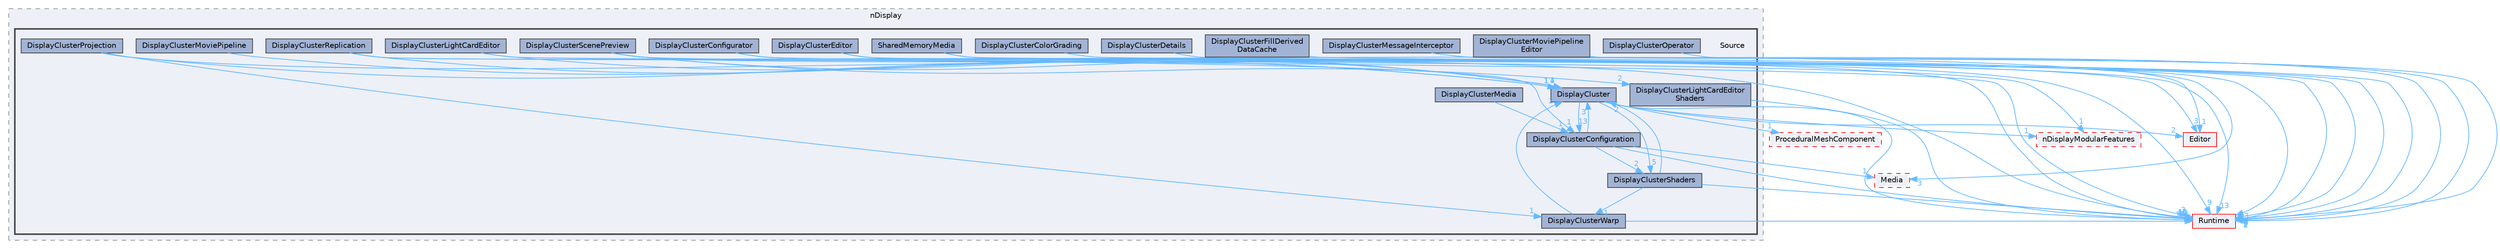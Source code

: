 digraph "Source"
{
 // INTERACTIVE_SVG=YES
 // LATEX_PDF_SIZE
  bgcolor="transparent";
  edge [fontname=Helvetica,fontsize=10,labelfontname=Helvetica,labelfontsize=10];
  node [fontname=Helvetica,fontsize=10,shape=box,height=0.2,width=0.4];
  compound=true
  subgraph clusterdir_34fc0e4ee0b6c717ac7074402b7ef419 {
    graph [ bgcolor="#edf0f7", pencolor="grey50", label="nDisplay", fontname=Helvetica,fontsize=10 style="filled,dashed", URL="dir_34fc0e4ee0b6c717ac7074402b7ef419.html",tooltip=""]
  subgraph clusterdir_acbfb3df7bc9decc780320b5cf3ee935 {
    graph [ bgcolor="#edf0f7", pencolor="grey25", label="", fontname=Helvetica,fontsize=10 style="filled,bold", URL="dir_acbfb3df7bc9decc780320b5cf3ee935.html",tooltip=""]
    dir_acbfb3df7bc9decc780320b5cf3ee935 [shape=plaintext, label="Source"];
  dir_d83c855bf8b66896400089d2317d0824 [label="DisplayCluster", fillcolor="#a2b4d6", color="grey25", style="filled", URL="dir_d83c855bf8b66896400089d2317d0824.html",tooltip=""];
  dir_864ca43c87afec748a6f21575c12094e [label="DisplayClusterColorGrading", fillcolor="#a2b4d6", color="grey25", style="filled", URL="dir_864ca43c87afec748a6f21575c12094e.html",tooltip=""];
  dir_96e45f3eefa341c89ab99fae333c719c [label="DisplayClusterConfiguration", fillcolor="#a2b4d6", color="grey25", style="filled", URL="dir_96e45f3eefa341c89ab99fae333c719c.html",tooltip=""];
  dir_273bd68597cd91b8afaf0cdb4c057e76 [label="DisplayClusterConfigurator", fillcolor="#a2b4d6", color="grey25", style="filled", URL="dir_273bd68597cd91b8afaf0cdb4c057e76.html",tooltip=""];
  dir_b84187269d5c1f7beef56c6b3a256a2b [label="DisplayClusterDetails", fillcolor="#a2b4d6", color="grey25", style="filled", URL="dir_b84187269d5c1f7beef56c6b3a256a2b.html",tooltip=""];
  dir_a349d6ca9c48cabba98e6ae8a728beb6 [label="DisplayClusterEditor", fillcolor="#a2b4d6", color="grey25", style="filled", URL="dir_a349d6ca9c48cabba98e6ae8a728beb6.html",tooltip=""];
  dir_eb5916cb825b03510c8245e7ef7a234c [label="DisplayClusterFillDerived\lDataCache", fillcolor="#a2b4d6", color="grey25", style="filled", URL="dir_eb5916cb825b03510c8245e7ef7a234c.html",tooltip=""];
  dir_ab88eb87d4fbc95cef06c73996b3ce37 [label="DisplayClusterLightCardEditor", fillcolor="#a2b4d6", color="grey25", style="filled", URL="dir_ab88eb87d4fbc95cef06c73996b3ce37.html",tooltip=""];
  dir_d4c31d4d943e549d2a4458ed1413a3d0 [label="DisplayClusterLightCardEditor\lShaders", fillcolor="#a2b4d6", color="grey25", style="filled", URL="dir_d4c31d4d943e549d2a4458ed1413a3d0.html",tooltip=""];
  dir_b062d42797e56fd4138fb5373ad473ce [label="DisplayClusterMedia", fillcolor="#a2b4d6", color="grey25", style="filled", URL="dir_b062d42797e56fd4138fb5373ad473ce.html",tooltip=""];
  dir_1f3a6b17e31c97a18750e218e27807c3 [label="DisplayClusterMessageInterceptor", fillcolor="#a2b4d6", color="grey25", style="filled", URL="dir_1f3a6b17e31c97a18750e218e27807c3.html",tooltip=""];
  dir_4abad7781b241613b348bbf0fafb41af [label="DisplayClusterMoviePipeline", fillcolor="#a2b4d6", color="grey25", style="filled", URL="dir_4abad7781b241613b348bbf0fafb41af.html",tooltip=""];
  dir_6bd42a52d379066630985ce11a46bb89 [label="DisplayClusterMoviePipeline\lEditor", fillcolor="#a2b4d6", color="grey25", style="filled", URL="dir_6bd42a52d379066630985ce11a46bb89.html",tooltip=""];
  dir_9753a73851a5d2fd93e18d20ccf0d9fd [label="DisplayClusterOperator", fillcolor="#a2b4d6", color="grey25", style="filled", URL="dir_9753a73851a5d2fd93e18d20ccf0d9fd.html",tooltip=""];
  dir_b89ae3ab7ebb205c5190c0557d541b6d [label="DisplayClusterProjection", fillcolor="#a2b4d6", color="grey25", style="filled", URL="dir_b89ae3ab7ebb205c5190c0557d541b6d.html",tooltip=""];
  dir_5e6da09b900e5e2e223e937d44960ea5 [label="DisplayClusterReplication", fillcolor="#a2b4d6", color="grey25", style="filled", URL="dir_5e6da09b900e5e2e223e937d44960ea5.html",tooltip=""];
  dir_dd385a36c77a8e3d82118a92e4d07d59 [label="DisplayClusterScenePreview", fillcolor="#a2b4d6", color="grey25", style="filled", URL="dir_dd385a36c77a8e3d82118a92e4d07d59.html",tooltip=""];
  dir_581e12d42aa2b5fed96348dbd9155d5d [label="DisplayClusterShaders", fillcolor="#a2b4d6", color="grey25", style="filled", URL="dir_581e12d42aa2b5fed96348dbd9155d5d.html",tooltip=""];
  dir_52b965c3c783bb902f13f2edd38d51f0 [label="DisplayClusterWarp", fillcolor="#a2b4d6", color="grey25", style="filled", URL="dir_52b965c3c783bb902f13f2edd38d51f0.html",tooltip=""];
  dir_767900a444334f384cd99b706ba512bf [label="SharedMemoryMedia", fillcolor="#a2b4d6", color="grey25", style="filled", URL="dir_767900a444334f384cd99b706ba512bf.html",tooltip=""];
  }
  }
  dir_18f6a0de9fd8cd322aba1ce25fd47a39 [label="ProceduralMeshComponent", fillcolor="#edf0f7", color="red", style="filled,dashed", URL="dir_18f6a0de9fd8cd322aba1ce25fd47a39.html",tooltip=""];
  dir_3a48a7104335b96ad55b61ee490980f0 [label="nDisplayModularFeatures", fillcolor="#edf0f7", color="red", style="filled,dashed", URL="dir_3a48a7104335b96ad55b61ee490980f0.html",tooltip=""];
  dir_7536b172fbd480bfd146a1b1acd6856b [label="Runtime", fillcolor="#edf0f7", color="red", style="filled", URL="dir_7536b172fbd480bfd146a1b1acd6856b.html",tooltip=""];
  dir_b26507eead720464ba2ac6bbc6dcec5f [label="Editor", fillcolor="#edf0f7", color="red", style="filled", URL="dir_b26507eead720464ba2ac6bbc6dcec5f.html",tooltip=""];
  dir_e7545ee2be72abf41ff78291809f57ef [label="Media", fillcolor="#edf0f7", color="red", style="filled,dashed", URL="dir_e7545ee2be72abf41ff78291809f57ef.html",tooltip=""];
  dir_d83c855bf8b66896400089d2317d0824->dir_18f6a0de9fd8cd322aba1ce25fd47a39 [headlabel="1", labeldistance=1.5 headhref="dir_000316_000769.html" href="dir_000316_000769.html" color="steelblue1" fontcolor="steelblue1"];
  dir_d83c855bf8b66896400089d2317d0824->dir_581e12d42aa2b5fed96348dbd9155d5d [headlabel="5", labeldistance=1.5 headhref="dir_000316_000335.html" href="dir_000316_000335.html" color="steelblue1" fontcolor="steelblue1"];
  dir_d83c855bf8b66896400089d2317d0824->dir_7536b172fbd480bfd146a1b1acd6856b [headlabel="156", labeldistance=1.5 headhref="dir_000316_000984.html" href="dir_000316_000984.html" color="steelblue1" fontcolor="steelblue1"];
  dir_d83c855bf8b66896400089d2317d0824->dir_96e45f3eefa341c89ab99fae333c719c [headlabel="13", labeldistance=1.5 headhref="dir_000316_000318.html" href="dir_000316_000318.html" color="steelblue1" fontcolor="steelblue1"];
  dir_d83c855bf8b66896400089d2317d0824->dir_b26507eead720464ba2ac6bbc6dcec5f [headlabel="2", labeldistance=1.5 headhref="dir_000316_000357.html" href="dir_000316_000357.html" color="steelblue1" fontcolor="steelblue1"];
  dir_d83c855bf8b66896400089d2317d0824->dir_3a48a7104335b96ad55b61ee490980f0 [headlabel="1", labeldistance=1.5 headhref="dir_000316_000687.html" href="dir_000316_000687.html" color="steelblue1" fontcolor="steelblue1"];
  dir_864ca43c87afec748a6f21575c12094e->dir_7536b172fbd480bfd146a1b1acd6856b [headlabel="3", labeldistance=1.5 headhref="dir_000317_000984.html" href="dir_000317_000984.html" color="steelblue1" fontcolor="steelblue1"];
  dir_96e45f3eefa341c89ab99fae333c719c->dir_7536b172fbd480bfd146a1b1acd6856b [headlabel="52", labeldistance=1.5 headhref="dir_000318_000984.html" href="dir_000318_000984.html" color="steelblue1" fontcolor="steelblue1"];
  dir_96e45f3eefa341c89ab99fae333c719c->dir_581e12d42aa2b5fed96348dbd9155d5d [headlabel="2", labeldistance=1.5 headhref="dir_000318_000335.html" href="dir_000318_000335.html" color="steelblue1" fontcolor="steelblue1"];
  dir_96e45f3eefa341c89ab99fae333c719c->dir_e7545ee2be72abf41ff78291809f57ef [headlabel="1", labeldistance=1.5 headhref="dir_000318_000610.html" href="dir_000318_000610.html" color="steelblue1" fontcolor="steelblue1"];
  dir_96e45f3eefa341c89ab99fae333c719c->dir_d83c855bf8b66896400089d2317d0824 [headlabel="3", labeldistance=1.5 headhref="dir_000318_000316.html" href="dir_000318_000316.html" color="steelblue1" fontcolor="steelblue1"];
  dir_273bd68597cd91b8afaf0cdb4c057e76->dir_7536b172fbd480bfd146a1b1acd6856b [headlabel="13", labeldistance=1.5 headhref="dir_000319_000984.html" href="dir_000319_000984.html" color="steelblue1" fontcolor="steelblue1"];
  dir_273bd68597cd91b8afaf0cdb4c057e76->dir_b26507eead720464ba2ac6bbc6dcec5f [headlabel="3", labeldistance=1.5 headhref="dir_000319_000357.html" href="dir_000319_000357.html" color="steelblue1" fontcolor="steelblue1"];
  dir_b84187269d5c1f7beef56c6b3a256a2b->dir_7536b172fbd480bfd146a1b1acd6856b [headlabel="3", labeldistance=1.5 headhref="dir_000320_000984.html" href="dir_000320_000984.html" color="steelblue1" fontcolor="steelblue1"];
  dir_a349d6ca9c48cabba98e6ae8a728beb6->dir_7536b172fbd480bfd146a1b1acd6856b [headlabel="3", labeldistance=1.5 headhref="dir_000321_000984.html" href="dir_000321_000984.html" color="steelblue1" fontcolor="steelblue1"];
  dir_a349d6ca9c48cabba98e6ae8a728beb6->dir_b26507eead720464ba2ac6bbc6dcec5f [headlabel="1", labeldistance=1.5 headhref="dir_000321_000357.html" href="dir_000321_000357.html" color="steelblue1" fontcolor="steelblue1"];
  dir_eb5916cb825b03510c8245e7ef7a234c->dir_7536b172fbd480bfd146a1b1acd6856b [headlabel="9", labeldistance=1.5 headhref="dir_000322_000984.html" href="dir_000322_000984.html" color="steelblue1" fontcolor="steelblue1"];
  dir_ab88eb87d4fbc95cef06c73996b3ce37->dir_7536b172fbd480bfd146a1b1acd6856b [headlabel="3", labeldistance=1.5 headhref="dir_000323_000984.html" href="dir_000323_000984.html" color="steelblue1" fontcolor="steelblue1"];
  dir_ab88eb87d4fbc95cef06c73996b3ce37->dir_d83c855bf8b66896400089d2317d0824 [headlabel="1", labeldistance=1.5 headhref="dir_000323_000316.html" href="dir_000323_000316.html" color="steelblue1" fontcolor="steelblue1"];
  dir_d4c31d4d943e549d2a4458ed1413a3d0->dir_7536b172fbd480bfd146a1b1acd6856b [headlabel="4", labeldistance=1.5 headhref="dir_000324_000984.html" href="dir_000324_000984.html" color="steelblue1" fontcolor="steelblue1"];
  dir_b062d42797e56fd4138fb5373ad473ce->dir_96e45f3eefa341c89ab99fae333c719c [headlabel="1", labeldistance=1.5 headhref="dir_000326_000318.html" href="dir_000326_000318.html" color="steelblue1" fontcolor="steelblue1"];
  dir_1f3a6b17e31c97a18750e218e27807c3->dir_7536b172fbd480bfd146a1b1acd6856b [headlabel="2", labeldistance=1.5 headhref="dir_000327_000984.html" href="dir_000327_000984.html" color="steelblue1" fontcolor="steelblue1"];
  dir_4abad7781b241613b348bbf0fafb41af->dir_d83c855bf8b66896400089d2317d0824 [headlabel="1", labeldistance=1.5 headhref="dir_000329_000316.html" href="dir_000329_000316.html" color="steelblue1" fontcolor="steelblue1"];
  dir_6bd42a52d379066630985ce11a46bb89->dir_7536b172fbd480bfd146a1b1acd6856b [headlabel="2", labeldistance=1.5 headhref="dir_000330_000984.html" href="dir_000330_000984.html" color="steelblue1" fontcolor="steelblue1"];
  dir_9753a73851a5d2fd93e18d20ccf0d9fd->dir_7536b172fbd480bfd146a1b1acd6856b [headlabel="6", labeldistance=1.5 headhref="dir_000331_000984.html" href="dir_000331_000984.html" color="steelblue1" fontcolor="steelblue1"];
  dir_b89ae3ab7ebb205c5190c0557d541b6d->dir_7536b172fbd480bfd146a1b1acd6856b [headlabel="10", labeldistance=1.5 headhref="dir_000332_000984.html" href="dir_000332_000984.html" color="steelblue1" fontcolor="steelblue1"];
  dir_b89ae3ab7ebb205c5190c0557d541b6d->dir_d83c855bf8b66896400089d2317d0824 [headlabel="1", labeldistance=1.5 headhref="dir_000332_000316.html" href="dir_000332_000316.html" color="steelblue1" fontcolor="steelblue1"];
  dir_b89ae3ab7ebb205c5190c0557d541b6d->dir_52b965c3c783bb902f13f2edd38d51f0 [headlabel="1", labeldistance=1.5 headhref="dir_000332_000336.html" href="dir_000332_000336.html" color="steelblue1" fontcolor="steelblue1"];
  dir_5e6da09b900e5e2e223e937d44960ea5->dir_7536b172fbd480bfd146a1b1acd6856b [headlabel="10", labeldistance=1.5 headhref="dir_000333_000984.html" href="dir_000333_000984.html" color="steelblue1" fontcolor="steelblue1"];
  dir_5e6da09b900e5e2e223e937d44960ea5->dir_96e45f3eefa341c89ab99fae333c719c [headlabel="1", labeldistance=1.5 headhref="dir_000333_000318.html" href="dir_000333_000318.html" color="steelblue1" fontcolor="steelblue1"];
  dir_5e6da09b900e5e2e223e937d44960ea5->dir_d83c855bf8b66896400089d2317d0824 [headlabel="4", labeldistance=1.5 headhref="dir_000333_000316.html" href="dir_000333_000316.html" color="steelblue1" fontcolor="steelblue1"];
  dir_dd385a36c77a8e3d82118a92e4d07d59->dir_3a48a7104335b96ad55b61ee490980f0 [headlabel="1", labeldistance=1.5 headhref="dir_000334_000687.html" href="dir_000334_000687.html" color="steelblue1" fontcolor="steelblue1"];
  dir_dd385a36c77a8e3d82118a92e4d07d59->dir_d83c855bf8b66896400089d2317d0824 [headlabel="1", labeldistance=1.5 headhref="dir_000334_000316.html" href="dir_000334_000316.html" color="steelblue1" fontcolor="steelblue1"];
  dir_dd385a36c77a8e3d82118a92e4d07d59->dir_d4c31d4d943e549d2a4458ed1413a3d0 [headlabel="2", labeldistance=1.5 headhref="dir_000334_000324.html" href="dir_000334_000324.html" color="steelblue1" fontcolor="steelblue1"];
  dir_dd385a36c77a8e3d82118a92e4d07d59->dir_7536b172fbd480bfd146a1b1acd6856b [headlabel="9", labeldistance=1.5 headhref="dir_000334_000984.html" href="dir_000334_000984.html" color="steelblue1" fontcolor="steelblue1"];
  dir_581e12d42aa2b5fed96348dbd9155d5d->dir_7536b172fbd480bfd146a1b1acd6856b [headlabel="16", labeldistance=1.5 headhref="dir_000335_000984.html" href="dir_000335_000984.html" color="steelblue1" fontcolor="steelblue1"];
  dir_581e12d42aa2b5fed96348dbd9155d5d->dir_d83c855bf8b66896400089d2317d0824 [headlabel="2", labeldistance=1.5 headhref="dir_000335_000316.html" href="dir_000335_000316.html" color="steelblue1" fontcolor="steelblue1"];
  dir_581e12d42aa2b5fed96348dbd9155d5d->dir_52b965c3c783bb902f13f2edd38d51f0 [headlabel="1", labeldistance=1.5 headhref="dir_000335_000336.html" href="dir_000335_000336.html" color="steelblue1" fontcolor="steelblue1"];
  dir_52b965c3c783bb902f13f2edd38d51f0->dir_7536b172fbd480bfd146a1b1acd6856b [headlabel="11", labeldistance=1.5 headhref="dir_000336_000984.html" href="dir_000336_000984.html" color="steelblue1" fontcolor="steelblue1"];
  dir_52b965c3c783bb902f13f2edd38d51f0->dir_d83c855bf8b66896400089d2317d0824 [headlabel="2", labeldistance=1.5 headhref="dir_000336_000316.html" href="dir_000336_000316.html" color="steelblue1" fontcolor="steelblue1"];
  dir_767900a444334f384cd99b706ba512bf->dir_7536b172fbd480bfd146a1b1acd6856b [headlabel="3", labeldistance=1.5 headhref="dir_001036_000984.html" href="dir_001036_000984.html" color="steelblue1" fontcolor="steelblue1"];
  dir_767900a444334f384cd99b706ba512bf->dir_e7545ee2be72abf41ff78291809f57ef [headlabel="3", labeldistance=1.5 headhref="dir_001036_000610.html" href="dir_001036_000610.html" color="steelblue1" fontcolor="steelblue1"];
}
